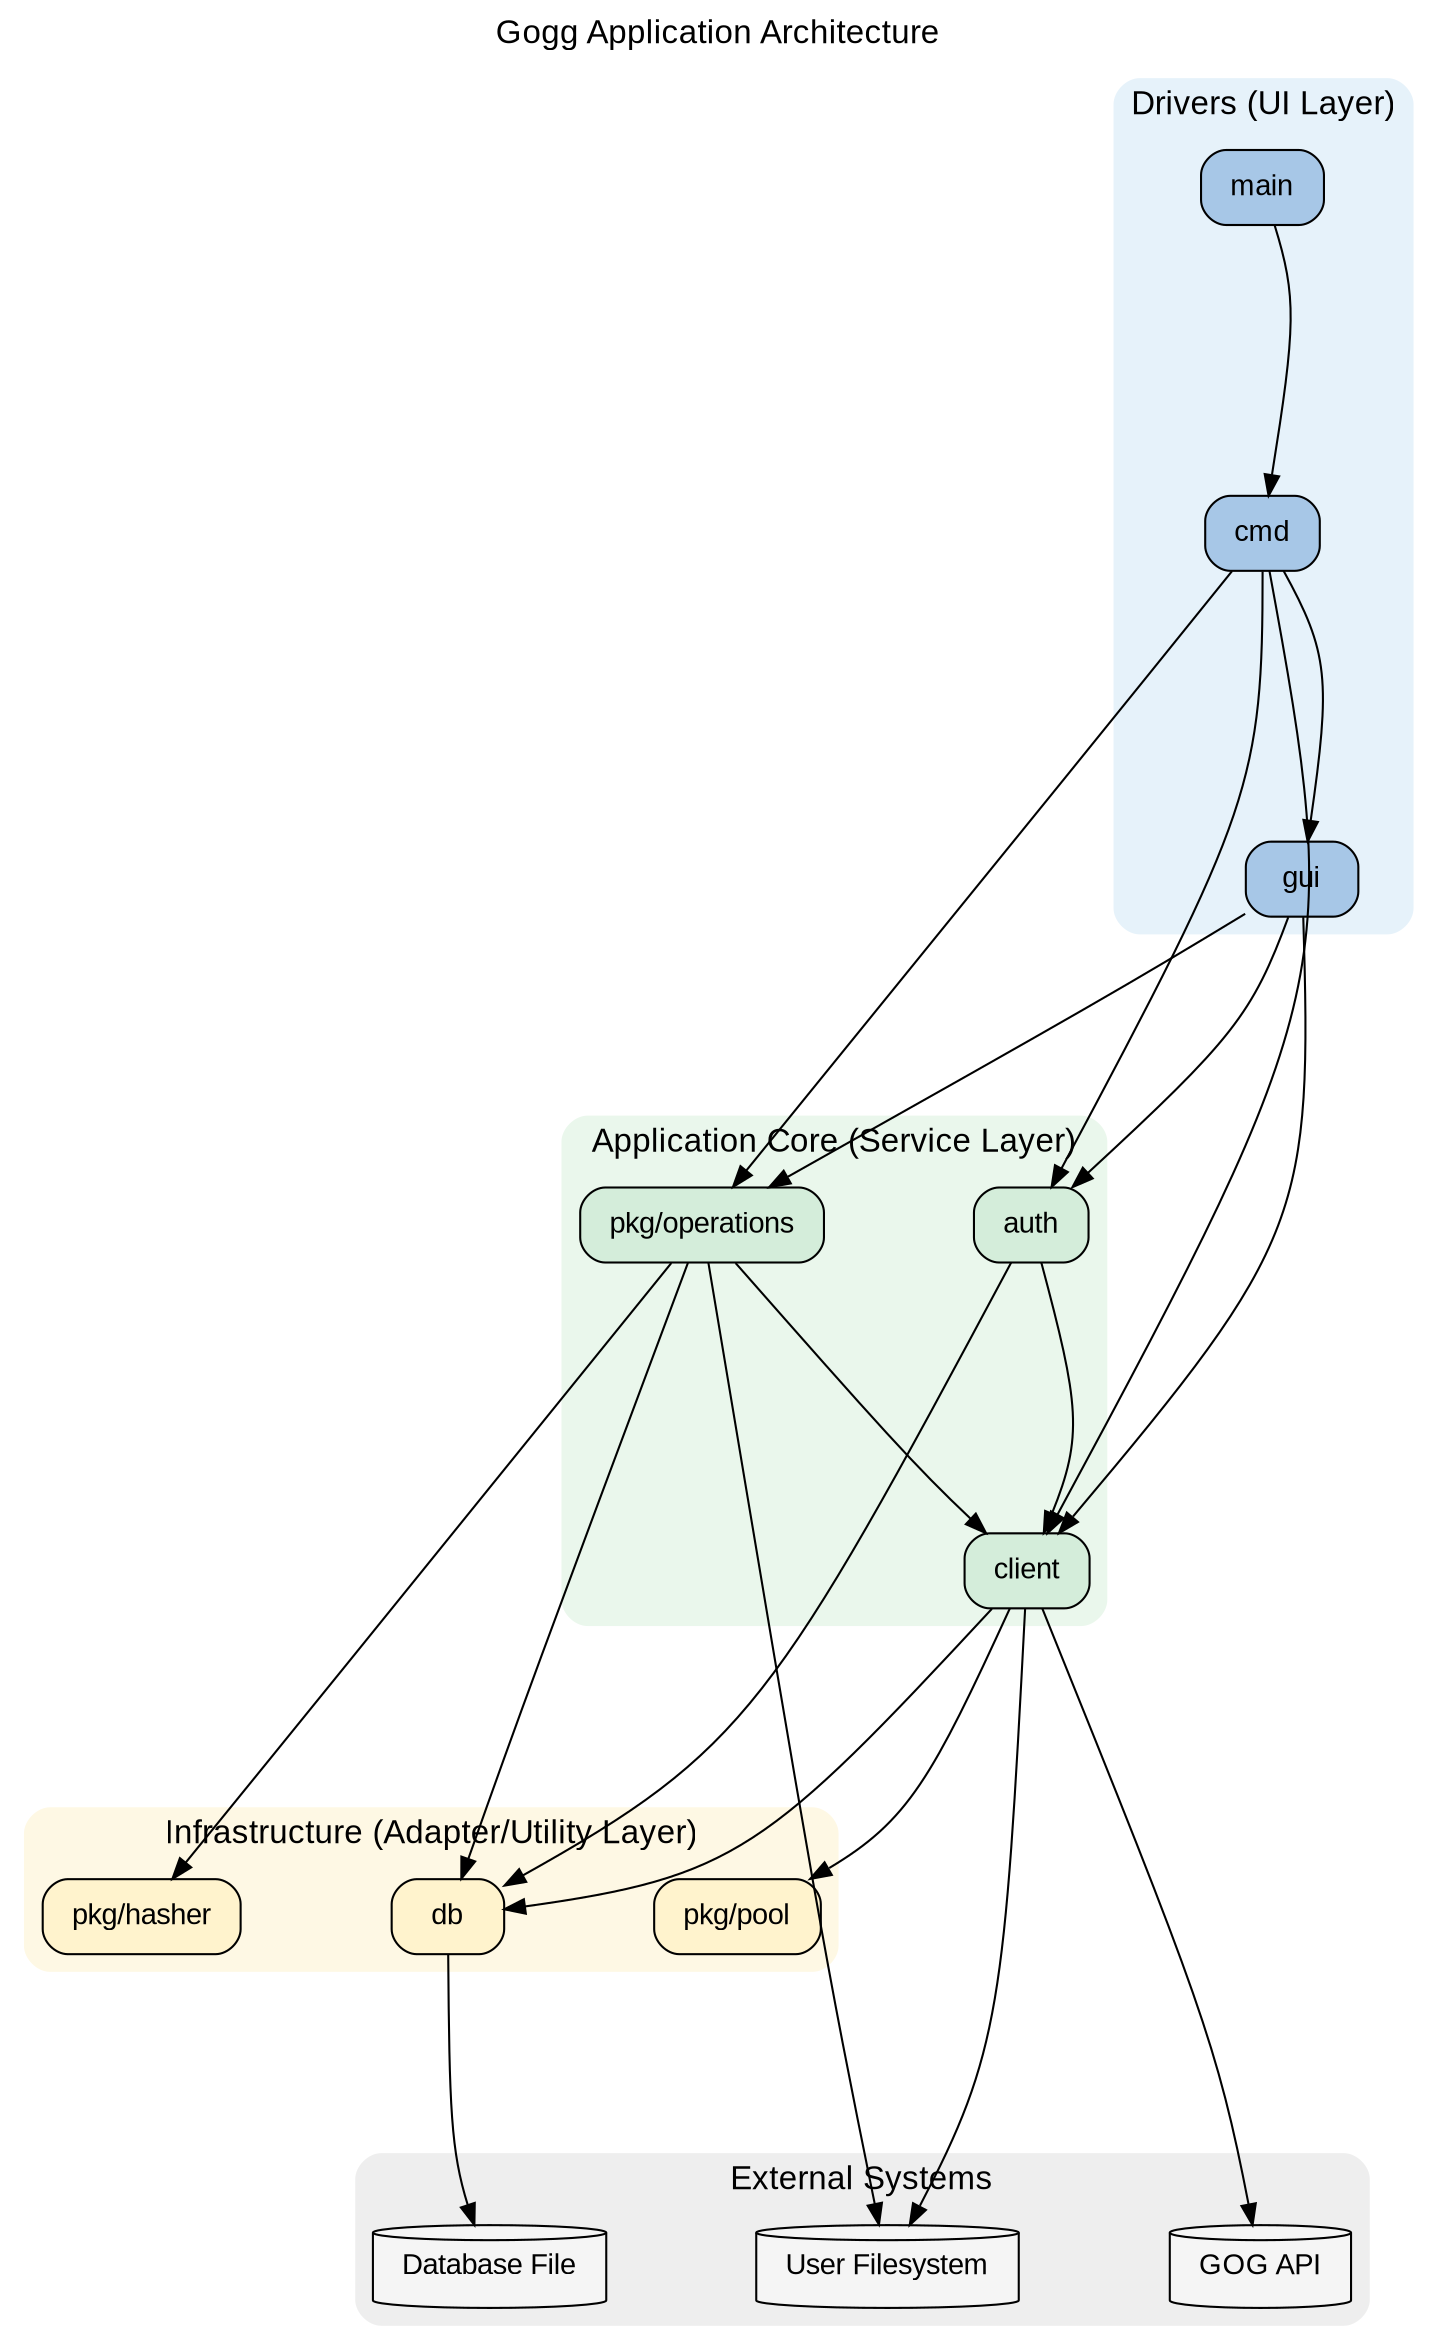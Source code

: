 digraph package_dependency_graph {
    // Global layout settings for a less packed appearance
    rankdir = TD;
splines = curved;
ranksep = 1.8;    // Increased distance between columns
    nodesep = 1.0;    // Increased distance between nodes
    compound = true;  // Improves layout with clusters

graph [label="Gogg Application Architecture", labelloc=t, fontsize=16, fontname="Arial"];
node [shape=box, style="rounded,filled", fontname="Arial", margin="0.2,0.1"];

subgraph cluster_drivers {
label = "Drivers (UI Layer)";
style = "rounded,filled";
color = "#e6f2fa";
main [label = "main", fillcolor="#a7c7e7"];
cmd [label = "cmd", fillcolor="#a7c7e7"];
gui [label = "gui", fillcolor="#a7c7e7"];
}

subgraph cluster_core {
label = "Application Core (Service Layer)";
style = "rounded,filled";
color = "#eaf7ec";
auth [label = "auth", fillcolor="#d4edda"];
client [label = "client", fillcolor="#d4edda"];
pkg_operations [label = "pkg/operations", fillcolor="#d4edda"];
}

subgraph cluster_infra {
label = "Infrastructure (Adapter/Utility Layer)";
style = "rounded,filled";
color = "#fef8e4";
db [label = "db", fillcolor="#fff3cd"];
pkg_hasher [label = "pkg/hasher", fillcolor="#fff3cd"];
pkg_pool [label = "pkg/pool", fillcolor="#fff3cd"];
}

subgraph cluster_external {
label = "External Systems";
style = "rounded,filled";
color = "#eeeeee";
gog_api [label = "GOG API", shape = cylinder, fillcolor = whitesmoke];
db_file [label = "Database File", shape = cylinder, fillcolor = whitesmoke];
user_fs [label = "User Filesystem", shape = cylinder, fillcolor = whitesmoke];
}

// -- Dependencies --

// Drivers initiate actions
    main -> cmd;
cmd -> {gui; pkg_operations; client; auth};
gui -> {pkg_operations; client; auth};

// Core orchestrates logic
    pkg_operations -> {client; db; pkg_hasher; user_fs};
client -> {db; pkg_pool; gog_api; user_fs};
auth -> {client; db};

// Infrastructure provides low-level services
    db -> db_file;
}
